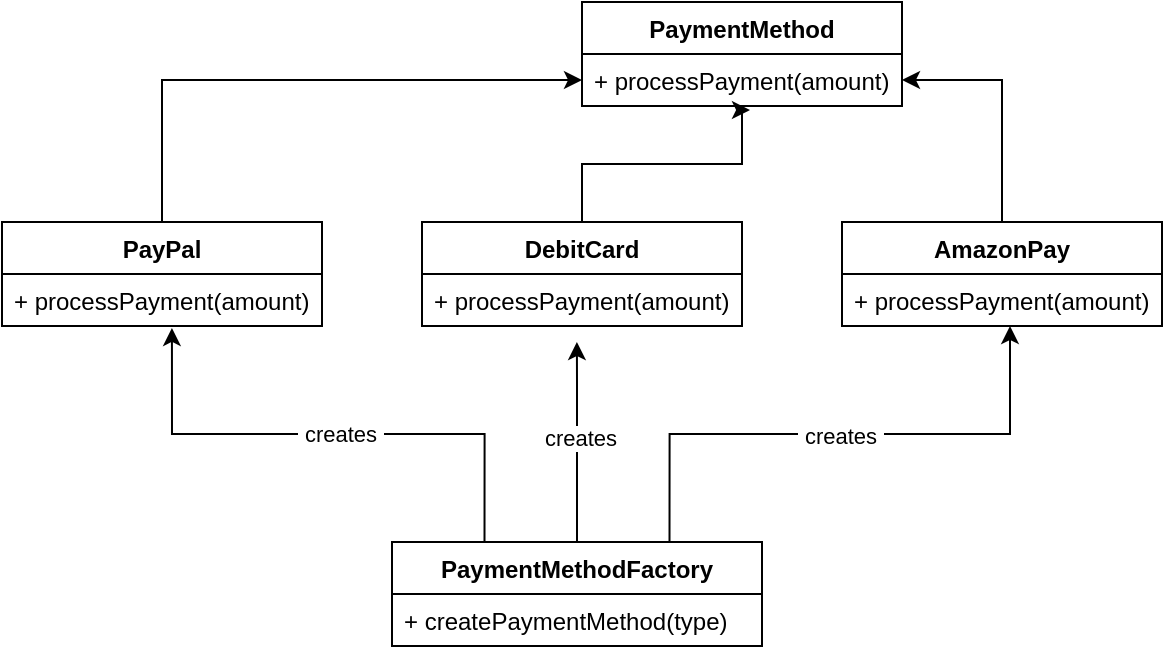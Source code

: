 <mxfile version="24.4.13" type="device">
  <diagram name="Seite-1" id="AYQSkTkBblciyg7o9k1a">
    <mxGraphModel dx="1434" dy="746" grid="1" gridSize="10" guides="1" tooltips="1" connect="1" arrows="1" fold="1" page="1" pageScale="1" pageWidth="827" pageHeight="1169" math="0" shadow="0">
      <root>
        <mxCell id="0" />
        <mxCell id="1" parent="0" />
        <mxCell id="f60x8Vf-dRnYNK-d5ovv-1" value="PaymentMethod" style="swimlane;fontStyle=1;align=center;verticalAlign=top;childLayout=stackLayout;horizontal=1;startSize=26;horizontalStack=0;resizeParent=1;resizeParentMax=0;resizeLast=0;collapsible=1;marginBottom=0;whiteSpace=wrap;html=1;" vertex="1" parent="1">
          <mxGeometry x="320" y="50" width="160" height="52" as="geometry">
            <mxRectangle x="50" y="90" width="130" height="30" as="alternateBounds" />
          </mxGeometry>
        </mxCell>
        <mxCell id="f60x8Vf-dRnYNK-d5ovv-4" value="+&amp;nbsp;processPayment(amount)" style="text;strokeColor=none;fillColor=none;align=left;verticalAlign=top;spacingLeft=4;spacingRight=4;overflow=hidden;rotatable=0;points=[[0,0.5],[1,0.5]];portConstraint=eastwest;whiteSpace=wrap;html=1;" vertex="1" parent="f60x8Vf-dRnYNK-d5ovv-1">
          <mxGeometry y="26" width="160" height="26" as="geometry" />
        </mxCell>
        <mxCell id="f60x8Vf-dRnYNK-d5ovv-15" style="edgeStyle=orthogonalEdgeStyle;rounded=0;orthogonalLoop=1;jettySize=auto;html=1;exitX=0.5;exitY=0;exitDx=0;exitDy=0;entryX=0.525;entryY=1.077;entryDx=0;entryDy=0;entryPerimeter=0;" edge="1" parent="1" source="f60x8Vf-dRnYNK-d5ovv-5" target="f60x8Vf-dRnYNK-d5ovv-4">
          <mxGeometry relative="1" as="geometry">
            <mxPoint x="400" y="120" as="targetPoint" />
            <Array as="points">
              <mxPoint x="320" y="131" />
              <mxPoint x="400" y="131" />
              <mxPoint x="400" y="104" />
            </Array>
          </mxGeometry>
        </mxCell>
        <mxCell id="f60x8Vf-dRnYNK-d5ovv-5" value="DebitCard" style="swimlane;fontStyle=1;align=center;verticalAlign=top;childLayout=stackLayout;horizontal=1;startSize=26;horizontalStack=0;resizeParent=1;resizeParentMax=0;resizeLast=0;collapsible=1;marginBottom=0;whiteSpace=wrap;html=1;" vertex="1" parent="1">
          <mxGeometry x="240" y="160" width="160" height="52" as="geometry">
            <mxRectangle x="50" y="90" width="130" height="30" as="alternateBounds" />
          </mxGeometry>
        </mxCell>
        <mxCell id="f60x8Vf-dRnYNK-d5ovv-6" value="+&amp;nbsp;processPayment(amount)" style="text;strokeColor=none;fillColor=none;align=left;verticalAlign=top;spacingLeft=4;spacingRight=4;overflow=hidden;rotatable=0;points=[[0,0.5],[1,0.5]];portConstraint=eastwest;whiteSpace=wrap;html=1;" vertex="1" parent="f60x8Vf-dRnYNK-d5ovv-5">
          <mxGeometry y="26" width="160" height="26" as="geometry" />
        </mxCell>
        <mxCell id="f60x8Vf-dRnYNK-d5ovv-16" style="edgeStyle=orthogonalEdgeStyle;rounded=0;orthogonalLoop=1;jettySize=auto;html=1;exitX=0.5;exitY=0;exitDx=0;exitDy=0;entryX=0;entryY=0.5;entryDx=0;entryDy=0;" edge="1" parent="1" source="f60x8Vf-dRnYNK-d5ovv-7" target="f60x8Vf-dRnYNK-d5ovv-4">
          <mxGeometry relative="1" as="geometry" />
        </mxCell>
        <mxCell id="f60x8Vf-dRnYNK-d5ovv-7" value="PayPal" style="swimlane;fontStyle=1;align=center;verticalAlign=top;childLayout=stackLayout;horizontal=1;startSize=26;horizontalStack=0;resizeParent=1;resizeParentMax=0;resizeLast=0;collapsible=1;marginBottom=0;whiteSpace=wrap;html=1;" vertex="1" parent="1">
          <mxGeometry x="30" y="160" width="160" height="52" as="geometry">
            <mxRectangle x="50" y="90" width="130" height="30" as="alternateBounds" />
          </mxGeometry>
        </mxCell>
        <mxCell id="f60x8Vf-dRnYNK-d5ovv-8" value="+&amp;nbsp;processPayment(amount)" style="text;strokeColor=none;fillColor=none;align=left;verticalAlign=top;spacingLeft=4;spacingRight=4;overflow=hidden;rotatable=0;points=[[0,0.5],[1,0.5]];portConstraint=eastwest;whiteSpace=wrap;html=1;" vertex="1" parent="f60x8Vf-dRnYNK-d5ovv-7">
          <mxGeometry y="26" width="160" height="26" as="geometry" />
        </mxCell>
        <mxCell id="f60x8Vf-dRnYNK-d5ovv-14" style="edgeStyle=orthogonalEdgeStyle;rounded=0;orthogonalLoop=1;jettySize=auto;html=1;entryX=1;entryY=0.5;entryDx=0;entryDy=0;" edge="1" parent="1" source="f60x8Vf-dRnYNK-d5ovv-9" target="f60x8Vf-dRnYNK-d5ovv-4">
          <mxGeometry relative="1" as="geometry" />
        </mxCell>
        <mxCell id="f60x8Vf-dRnYNK-d5ovv-9" value="AmazonPay" style="swimlane;fontStyle=1;align=center;verticalAlign=top;childLayout=stackLayout;horizontal=1;startSize=26;horizontalStack=0;resizeParent=1;resizeParentMax=0;resizeLast=0;collapsible=1;marginBottom=0;whiteSpace=wrap;html=1;" vertex="1" parent="1">
          <mxGeometry x="450" y="160" width="160" height="52" as="geometry">
            <mxRectangle x="50" y="90" width="130" height="30" as="alternateBounds" />
          </mxGeometry>
        </mxCell>
        <mxCell id="f60x8Vf-dRnYNK-d5ovv-10" value="+&amp;nbsp;processPayment(amount)" style="text;strokeColor=none;fillColor=none;align=left;verticalAlign=top;spacingLeft=4;spacingRight=4;overflow=hidden;rotatable=0;points=[[0,0.5],[1,0.5]];portConstraint=eastwest;whiteSpace=wrap;html=1;" vertex="1" parent="f60x8Vf-dRnYNK-d5ovv-9">
          <mxGeometry y="26" width="160" height="26" as="geometry" />
        </mxCell>
        <mxCell id="f60x8Vf-dRnYNK-d5ovv-11" value="PaymentMethodFactory" style="swimlane;fontStyle=1;align=center;verticalAlign=top;childLayout=stackLayout;horizontal=1;startSize=26;horizontalStack=0;resizeParent=1;resizeParentMax=0;resizeLast=0;collapsible=1;marginBottom=0;whiteSpace=wrap;html=1;" vertex="1" parent="1">
          <mxGeometry x="225" y="320" width="185" height="52" as="geometry">
            <mxRectangle x="50" y="90" width="130" height="30" as="alternateBounds" />
          </mxGeometry>
        </mxCell>
        <mxCell id="f60x8Vf-dRnYNK-d5ovv-12" value="+&amp;nbsp;createPaymentMethod(type)" style="text;strokeColor=none;fillColor=none;align=left;verticalAlign=top;spacingLeft=4;spacingRight=4;overflow=hidden;rotatable=0;points=[[0,0.5],[1,0.5]];portConstraint=eastwest;whiteSpace=wrap;html=1;" vertex="1" parent="f60x8Vf-dRnYNK-d5ovv-11">
          <mxGeometry y="26" width="185" height="26" as="geometry" />
        </mxCell>
        <mxCell id="f60x8Vf-dRnYNK-d5ovv-18" style="edgeStyle=orthogonalEdgeStyle;rounded=0;orthogonalLoop=1;jettySize=auto;html=1;entryX=0.484;entryY=1.308;entryDx=0;entryDy=0;entryPerimeter=0;" edge="1" parent="1" source="f60x8Vf-dRnYNK-d5ovv-11" target="f60x8Vf-dRnYNK-d5ovv-6">
          <mxGeometry relative="1" as="geometry">
            <Array as="points">
              <mxPoint x="317" y="240" />
              <mxPoint x="317" y="240" />
            </Array>
          </mxGeometry>
        </mxCell>
        <mxCell id="f60x8Vf-dRnYNK-d5ovv-24" value="creates" style="edgeLabel;html=1;align=center;verticalAlign=middle;resizable=0;points=[];" vertex="1" connectable="0" parent="f60x8Vf-dRnYNK-d5ovv-18">
          <mxGeometry x="0.04" relative="1" as="geometry">
            <mxPoint x="1" as="offset" />
          </mxGeometry>
        </mxCell>
        <mxCell id="f60x8Vf-dRnYNK-d5ovv-19" style="edgeStyle=orthogonalEdgeStyle;rounded=0;orthogonalLoop=1;jettySize=auto;html=1;exitX=0.25;exitY=0;exitDx=0;exitDy=0;entryX=0.531;entryY=1.038;entryDx=0;entryDy=0;entryPerimeter=0;" edge="1" parent="1" source="f60x8Vf-dRnYNK-d5ovv-11" target="f60x8Vf-dRnYNK-d5ovv-8">
          <mxGeometry relative="1" as="geometry" />
        </mxCell>
        <mxCell id="f60x8Vf-dRnYNK-d5ovv-22" value="&amp;nbsp;creates&amp;nbsp;" style="edgeLabel;html=1;align=center;verticalAlign=middle;resizable=0;points=[];" vertex="1" connectable="0" parent="f60x8Vf-dRnYNK-d5ovv-19">
          <mxGeometry x="-0.041" relative="1" as="geometry">
            <mxPoint as="offset" />
          </mxGeometry>
        </mxCell>
        <mxCell id="f60x8Vf-dRnYNK-d5ovv-20" style="edgeStyle=orthogonalEdgeStyle;rounded=0;orthogonalLoop=1;jettySize=auto;html=1;exitX=0.75;exitY=0;exitDx=0;exitDy=0;entryX=0.525;entryY=1;entryDx=0;entryDy=0;entryPerimeter=0;" edge="1" parent="1" source="f60x8Vf-dRnYNK-d5ovv-11" target="f60x8Vf-dRnYNK-d5ovv-10">
          <mxGeometry relative="1" as="geometry" />
        </mxCell>
        <mxCell id="f60x8Vf-dRnYNK-d5ovv-21" value="&amp;nbsp;creates&amp;nbsp;" style="edgeLabel;html=1;align=center;verticalAlign=middle;resizable=0;points=[];" vertex="1" connectable="0" parent="f60x8Vf-dRnYNK-d5ovv-20">
          <mxGeometry x="-0.006" y="-1" relative="1" as="geometry">
            <mxPoint as="offset" />
          </mxGeometry>
        </mxCell>
      </root>
    </mxGraphModel>
  </diagram>
</mxfile>
